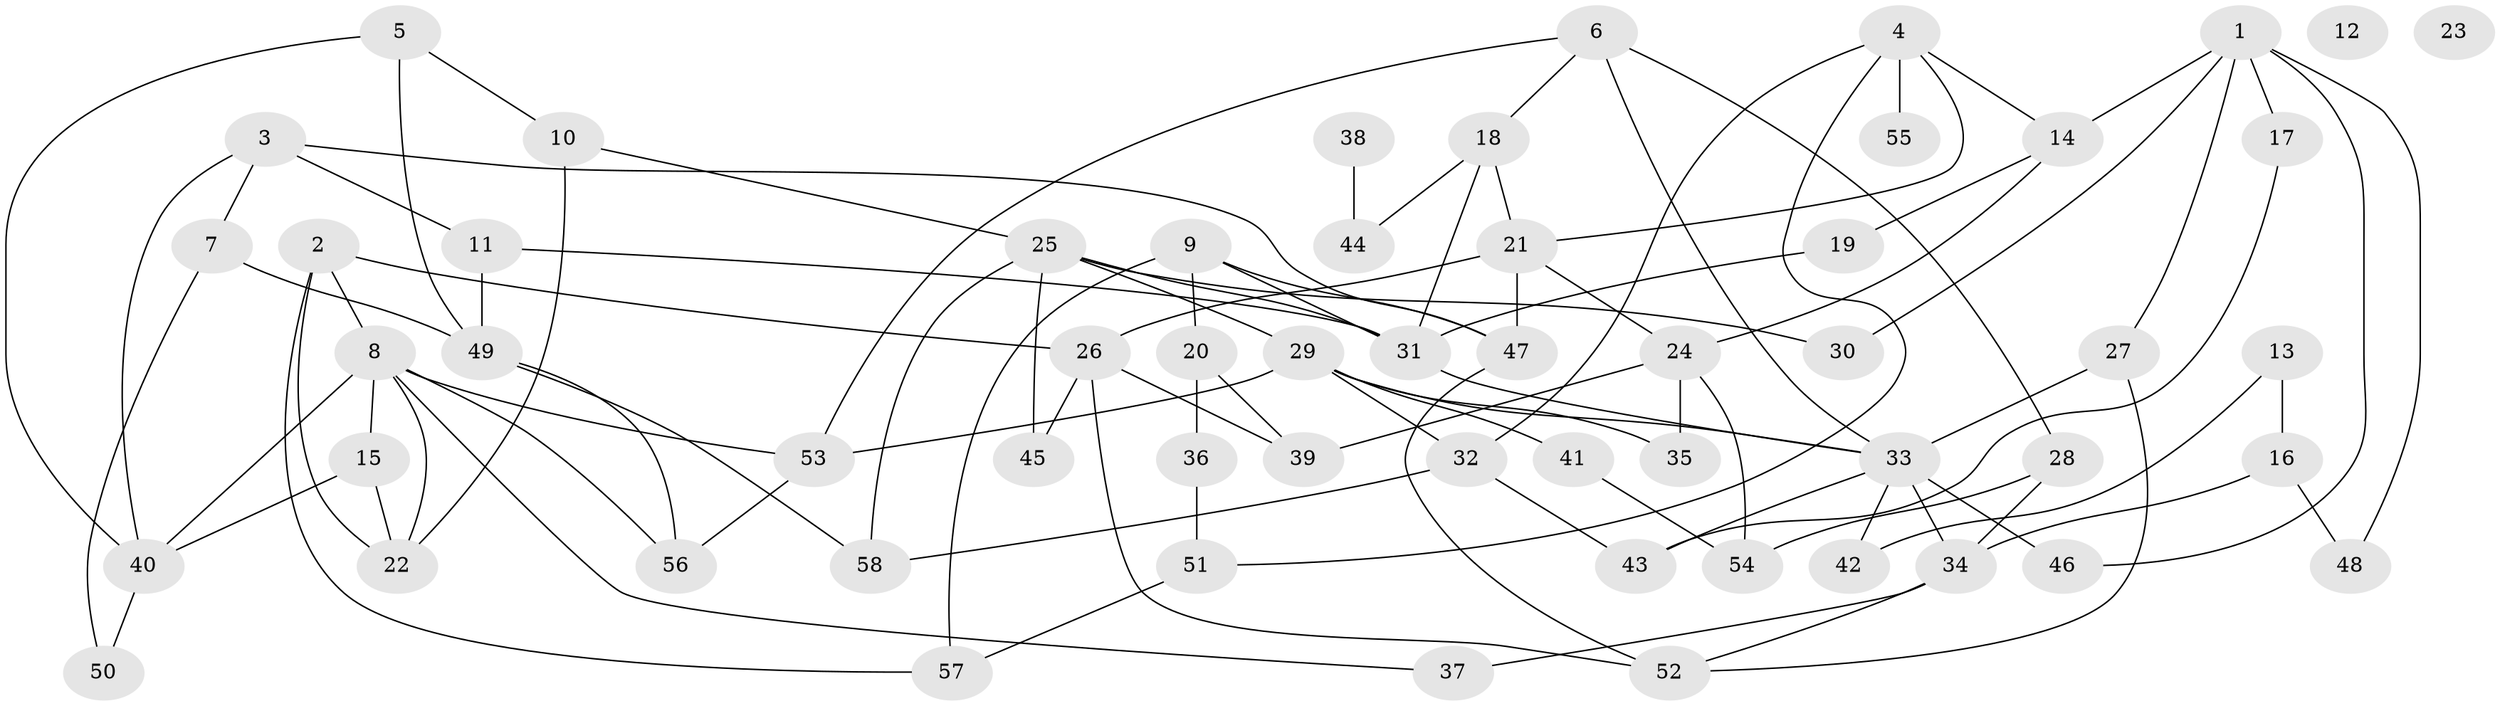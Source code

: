 // Generated by graph-tools (version 1.1) at 2025/25/03/09/25 03:25:21]
// undirected, 58 vertices, 98 edges
graph export_dot {
graph [start="1"]
  node [color=gray90,style=filled];
  1;
  2;
  3;
  4;
  5;
  6;
  7;
  8;
  9;
  10;
  11;
  12;
  13;
  14;
  15;
  16;
  17;
  18;
  19;
  20;
  21;
  22;
  23;
  24;
  25;
  26;
  27;
  28;
  29;
  30;
  31;
  32;
  33;
  34;
  35;
  36;
  37;
  38;
  39;
  40;
  41;
  42;
  43;
  44;
  45;
  46;
  47;
  48;
  49;
  50;
  51;
  52;
  53;
  54;
  55;
  56;
  57;
  58;
  1 -- 14;
  1 -- 17;
  1 -- 27;
  1 -- 30;
  1 -- 46;
  1 -- 48;
  2 -- 8;
  2 -- 22;
  2 -- 26;
  2 -- 57;
  3 -- 7;
  3 -- 11;
  3 -- 40;
  3 -- 47;
  4 -- 14;
  4 -- 21;
  4 -- 32;
  4 -- 51;
  4 -- 55;
  5 -- 10;
  5 -- 40;
  5 -- 49;
  6 -- 18;
  6 -- 28;
  6 -- 33;
  6 -- 53;
  7 -- 49;
  7 -- 50;
  8 -- 15;
  8 -- 22;
  8 -- 37;
  8 -- 40;
  8 -- 53;
  8 -- 56;
  9 -- 20;
  9 -- 31;
  9 -- 47;
  9 -- 57;
  10 -- 22;
  10 -- 25;
  11 -- 31;
  11 -- 49;
  13 -- 16;
  13 -- 42;
  14 -- 19;
  14 -- 24;
  15 -- 22;
  15 -- 40;
  16 -- 34;
  16 -- 48;
  17 -- 43;
  18 -- 21;
  18 -- 31;
  18 -- 44;
  19 -- 31;
  20 -- 36;
  20 -- 39;
  21 -- 24;
  21 -- 26;
  21 -- 47;
  24 -- 35;
  24 -- 39;
  24 -- 54;
  25 -- 29;
  25 -- 30;
  25 -- 31;
  25 -- 45;
  25 -- 58;
  26 -- 39;
  26 -- 45;
  26 -- 52;
  27 -- 33;
  27 -- 52;
  28 -- 34;
  28 -- 54;
  29 -- 32;
  29 -- 33;
  29 -- 35;
  29 -- 41;
  29 -- 53;
  31 -- 33;
  32 -- 43;
  32 -- 58;
  33 -- 34;
  33 -- 42;
  33 -- 43;
  33 -- 46;
  34 -- 37;
  34 -- 52;
  36 -- 51;
  38 -- 44;
  40 -- 50;
  41 -- 54;
  47 -- 52;
  49 -- 56;
  49 -- 58;
  51 -- 57;
  53 -- 56;
}
